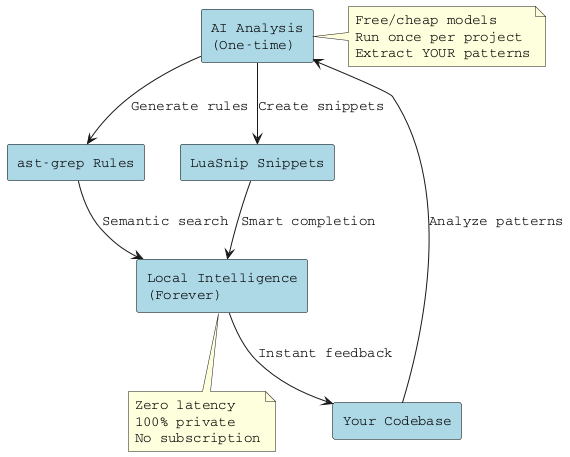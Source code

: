 @startuml
!define RECTANGLE class

skinparam backgroundColor transparent
skinparam defaultFontName Courier
skinparam defaultFontSize 14
skinparam rectangle {
    BackgroundColor lightblue
    BorderColor black
    FontColor black
}

rectangle "Your Codebase" as code
rectangle "AI Analysis\n(One-time)" as ai
rectangle "ast-grep Rules" as ast
rectangle "LuaSnip Snippets" as lua
rectangle "Local Intelligence\n(Forever)" as local

code --> ai : Analyze patterns
ai --> ast : Generate rules
ai --> lua : Create snippets
ast --> local : Semantic search
lua --> local : Smart completion
local --> code : Instant feedback

note right of ai
  Free/cheap models
  Run once per project
  Extract YOUR patterns
end note

note bottom of local
  Zero latency
  100% private
  No subscription
end note

@enduml